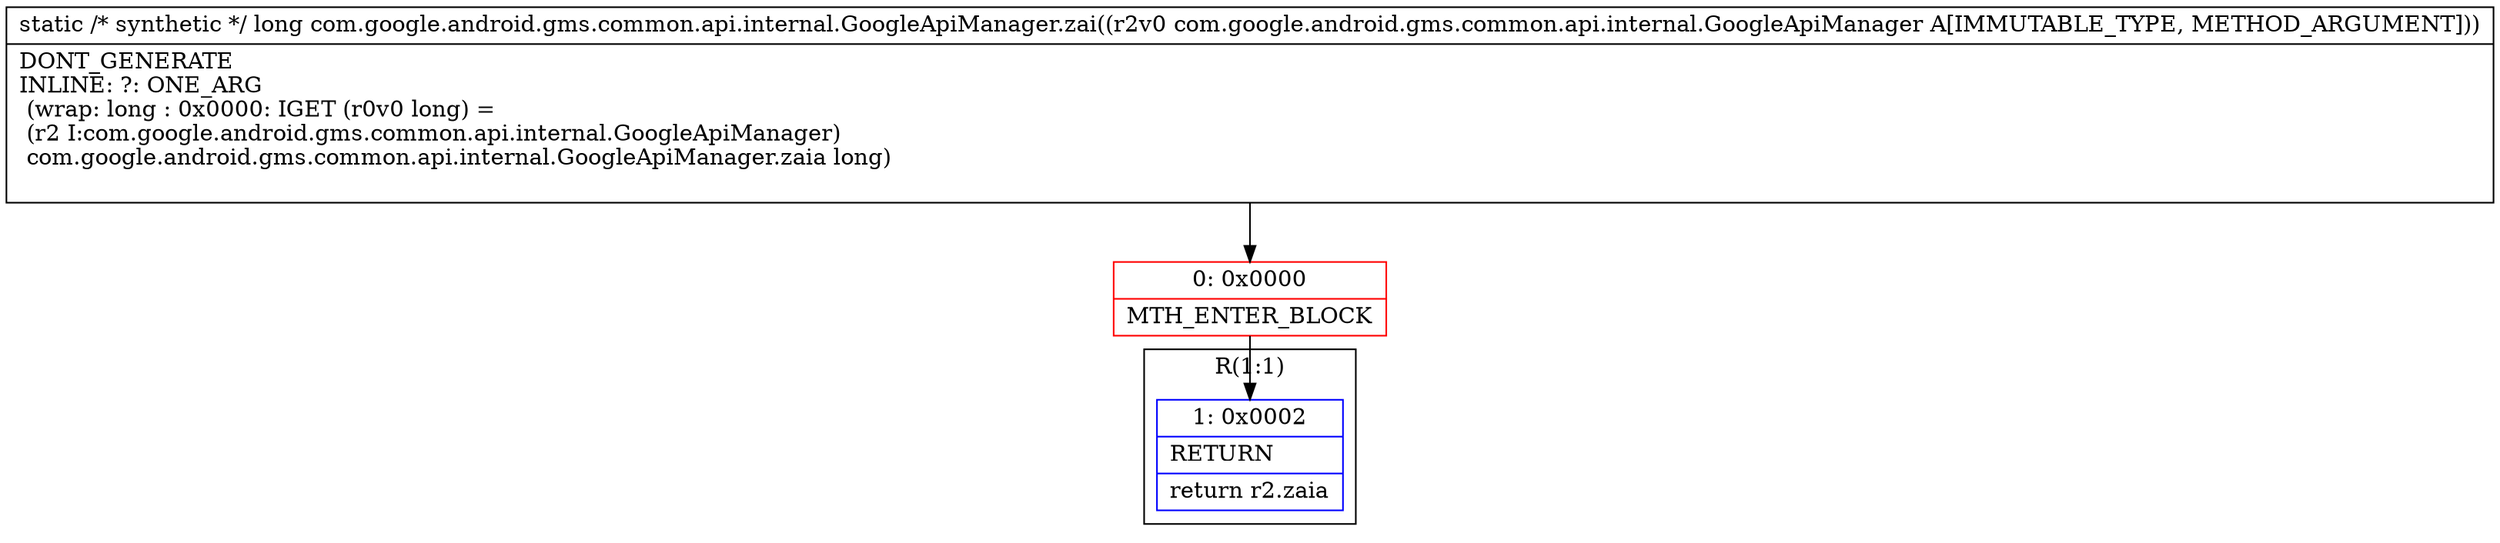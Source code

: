 digraph "CFG forcom.google.android.gms.common.api.internal.GoogleApiManager.zai(Lcom\/google\/android\/gms\/common\/api\/internal\/GoogleApiManager;)J" {
subgraph cluster_Region_730973447 {
label = "R(1:1)";
node [shape=record,color=blue];
Node_1 [shape=record,label="{1\:\ 0x0002|RETURN\l|return r2.zaia\l}"];
}
Node_0 [shape=record,color=red,label="{0\:\ 0x0000|MTH_ENTER_BLOCK\l}"];
MethodNode[shape=record,label="{static \/* synthetic *\/ long com.google.android.gms.common.api.internal.GoogleApiManager.zai((r2v0 com.google.android.gms.common.api.internal.GoogleApiManager A[IMMUTABLE_TYPE, METHOD_ARGUMENT]))  | DONT_GENERATE\lINLINE: ?: ONE_ARG  \l  (wrap: long : 0x0000: IGET  (r0v0 long) = \l  (r2 I:com.google.android.gms.common.api.internal.GoogleApiManager)\l com.google.android.gms.common.api.internal.GoogleApiManager.zaia long)\l\l}"];
MethodNode -> Node_0;
Node_0 -> Node_1;
}


